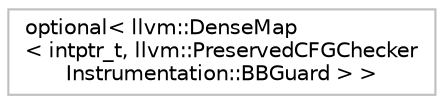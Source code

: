 digraph "Graphical Class Hierarchy"
{
 // LATEX_PDF_SIZE
  bgcolor="transparent";
  edge [fontname="Helvetica",fontsize="10",labelfontname="Helvetica",labelfontsize="10"];
  node [fontname="Helvetica",fontsize="10",shape=record];
  rankdir="LR";
  Node0 [label="optional\< llvm::DenseMap\l\< intptr_t, llvm::PreservedCFGChecker\lInstrumentation::BBGuard \> \>",height=0.2,width=0.4,color="grey75",tooltip=" "];
}
